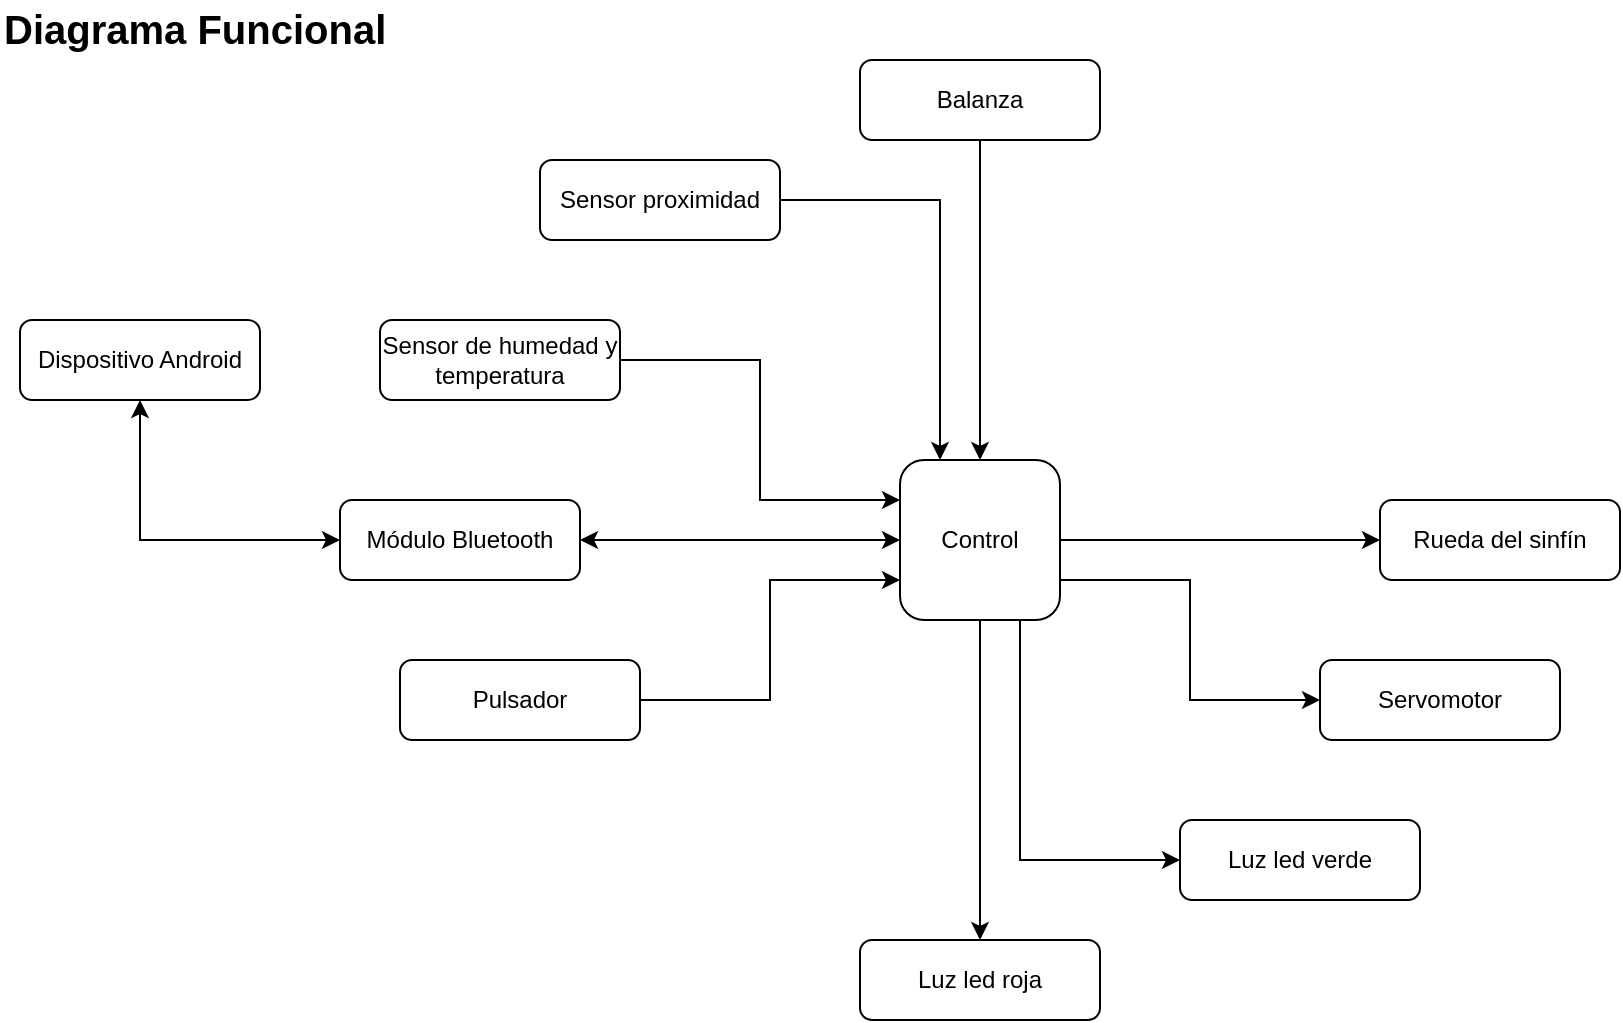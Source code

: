 <mxfile version="10.6.6" type="device"><diagram id="HATcN9iNYo2sIUN5zzX2" name="Página-1"><mxGraphModel dx="981" dy="569" grid="1" gridSize="10" guides="1" tooltips="1" connect="1" arrows="1" fold="1" page="1" pageScale="1" pageWidth="827" pageHeight="1169" math="0" shadow="0"><root><mxCell id="0"/><mxCell id="1" parent="0"/><mxCell id="ciuTdQTVXY5eTaxED4Si-16" style="edgeStyle=orthogonalEdgeStyle;rounded=0;orthogonalLoop=1;jettySize=auto;html=1;exitX=0.5;exitY=1;exitDx=0;exitDy=0;entryX=0.5;entryY=0;entryDx=0;entryDy=0;" parent="1" source="ciuTdQTVXY5eTaxED4Si-1" target="ciuTdQTVXY5eTaxED4Si-12" edge="1"><mxGeometry relative="1" as="geometry"/></mxCell><mxCell id="ciuTdQTVXY5eTaxED4Si-19" style="edgeStyle=orthogonalEdgeStyle;rounded=0;orthogonalLoop=1;jettySize=auto;html=1;exitX=0.75;exitY=1;exitDx=0;exitDy=0;entryX=0;entryY=0.5;entryDx=0;entryDy=0;" parent="1" source="ciuTdQTVXY5eTaxED4Si-1" target="ciuTdQTVXY5eTaxED4Si-17" edge="1"><mxGeometry relative="1" as="geometry"/></mxCell><mxCell id="ciuTdQTVXY5eTaxED4Si-21" style="edgeStyle=orthogonalEdgeStyle;rounded=0;orthogonalLoop=1;jettySize=auto;html=1;exitX=1;exitY=0.5;exitDx=0;exitDy=0;entryX=0;entryY=0.5;entryDx=0;entryDy=0;" parent="1" source="ciuTdQTVXY5eTaxED4Si-1" target="ciuTdQTVXY5eTaxED4Si-20" edge="1"><mxGeometry relative="1" as="geometry"/></mxCell><mxCell id="ciuTdQTVXY5eTaxED4Si-23" style="edgeStyle=orthogonalEdgeStyle;rounded=0;orthogonalLoop=1;jettySize=auto;html=1;exitX=1;exitY=0.75;exitDx=0;exitDy=0;entryX=0;entryY=0.5;entryDx=0;entryDy=0;" parent="1" source="ciuTdQTVXY5eTaxED4Si-1" target="ciuTdQTVXY5eTaxED4Si-22" edge="1"><mxGeometry relative="1" as="geometry"/></mxCell><mxCell id="ciuTdQTVXY5eTaxED4Si-1" value="Control" style="rounded=1;whiteSpace=wrap;html=1;" parent="1" vertex="1"><mxGeometry x="460" y="240" width="80" height="80" as="geometry"/></mxCell><mxCell id="ciuTdQTVXY5eTaxED4Si-5" style="edgeStyle=orthogonalEdgeStyle;rounded=0;orthogonalLoop=1;jettySize=auto;html=1;exitX=1;exitY=0.5;exitDx=0;exitDy=0;entryX=0;entryY=0.5;entryDx=0;entryDy=0;startArrow=classic;startFill=1;" parent="1" source="ciuTdQTVXY5eTaxED4Si-2" target="ciuTdQTVXY5eTaxED4Si-1" edge="1"><mxGeometry relative="1" as="geometry"/></mxCell><mxCell id="ciuTdQTVXY5eTaxED4Si-2" value="Módulo Bluetooth" style="rounded=1;whiteSpace=wrap;html=1;" parent="1" vertex="1"><mxGeometry x="180" y="260" width="120" height="40" as="geometry"/></mxCell><mxCell id="ciuTdQTVXY5eTaxED4Si-7" style="edgeStyle=orthogonalEdgeStyle;rounded=0;orthogonalLoop=1;jettySize=auto;html=1;exitX=0.5;exitY=1;exitDx=0;exitDy=0;entryX=0.5;entryY=0;entryDx=0;entryDy=0;" parent="1" source="ciuTdQTVXY5eTaxED4Si-6" target="ciuTdQTVXY5eTaxED4Si-1" edge="1"><mxGeometry relative="1" as="geometry"/></mxCell><mxCell id="ciuTdQTVXY5eTaxED4Si-6" value="Balanza" style="rounded=1;whiteSpace=wrap;html=1;" parent="1" vertex="1"><mxGeometry x="440" y="40" width="120" height="40" as="geometry"/></mxCell><mxCell id="ciuTdQTVXY5eTaxED4Si-29" style="edgeStyle=orthogonalEdgeStyle;rounded=0;orthogonalLoop=1;jettySize=auto;html=1;exitX=1;exitY=0.5;exitDx=0;exitDy=0;entryX=0.25;entryY=0;entryDx=0;entryDy=0;startArrow=none;startFill=0;" parent="1" source="ciuTdQTVXY5eTaxED4Si-8" target="ciuTdQTVXY5eTaxED4Si-1" edge="1"><mxGeometry relative="1" as="geometry"/></mxCell><mxCell id="ciuTdQTVXY5eTaxED4Si-8" value="Sensor proximidad" style="rounded=1;whiteSpace=wrap;html=1;" parent="1" vertex="1"><mxGeometry x="280" y="90" width="120" height="40" as="geometry"/></mxCell><mxCell id="ciuTdQTVXY5eTaxED4Si-27" style="edgeStyle=orthogonalEdgeStyle;rounded=0;orthogonalLoop=1;jettySize=auto;html=1;exitX=1;exitY=0.5;exitDx=0;exitDy=0;entryX=0;entryY=0.25;entryDx=0;entryDy=0;startArrow=none;startFill=0;" parent="1" source="ciuTdQTVXY5eTaxED4Si-10" target="ciuTdQTVXY5eTaxED4Si-1" edge="1"><mxGeometry relative="1" as="geometry"/></mxCell><mxCell id="ciuTdQTVXY5eTaxED4Si-10" value="Sensor de humedad y temperatura" style="rounded=1;whiteSpace=wrap;html=1;" parent="1" vertex="1"><mxGeometry x="200" y="170" width="120" height="40" as="geometry"/></mxCell><mxCell id="ciuTdQTVXY5eTaxED4Si-12" value="Luz led roja" style="rounded=1;whiteSpace=wrap;html=1;" parent="1" vertex="1"><mxGeometry x="440" y="480" width="120" height="40" as="geometry"/></mxCell><mxCell id="ciuTdQTVXY5eTaxED4Si-17" value="Luz led verde" style="rounded=1;whiteSpace=wrap;html=1;" parent="1" vertex="1"><mxGeometry x="600" y="420" width="120" height="40" as="geometry"/></mxCell><mxCell id="ciuTdQTVXY5eTaxED4Si-20" value="Rueda del sinfín" style="rounded=1;whiteSpace=wrap;html=1;" parent="1" vertex="1"><mxGeometry x="700" y="260" width="120" height="40" as="geometry"/></mxCell><mxCell id="ciuTdQTVXY5eTaxED4Si-22" value="Servomotor" style="rounded=1;whiteSpace=wrap;html=1;" parent="1" vertex="1"><mxGeometry x="670" y="340" width="120" height="40" as="geometry"/></mxCell><mxCell id="ciuTdQTVXY5eTaxED4Si-28" style="edgeStyle=orthogonalEdgeStyle;rounded=0;orthogonalLoop=1;jettySize=auto;html=1;exitX=1;exitY=0.5;exitDx=0;exitDy=0;entryX=0;entryY=0.75;entryDx=0;entryDy=0;startArrow=none;startFill=0;" parent="1" source="ciuTdQTVXY5eTaxED4Si-26" target="ciuTdQTVXY5eTaxED4Si-1" edge="1"><mxGeometry relative="1" as="geometry"/></mxCell><mxCell id="ciuTdQTVXY5eTaxED4Si-26" value="Pulsador" style="rounded=1;whiteSpace=wrap;html=1;" parent="1" vertex="1"><mxGeometry x="210" y="340" width="120" height="40" as="geometry"/></mxCell><mxCell id="ciuTdQTVXY5eTaxED4Si-30" value="Diagrama Funcional" style="text;html=1;resizable=0;points=[];autosize=1;align=left;verticalAlign=top;spacingTop=-4;fontSize=20;fontStyle=1" parent="1" vertex="1"><mxGeometry x="10" y="10" width="120" height="20" as="geometry"/></mxCell><mxCell id="Zzn2BgYCcbiLt0wXhRQB-7" style="edgeStyle=orthogonalEdgeStyle;rounded=0;orthogonalLoop=1;jettySize=auto;html=1;exitX=0.5;exitY=1;exitDx=0;exitDy=0;entryX=0;entryY=0.5;entryDx=0;entryDy=0;startArrow=classic;startFill=1;" edge="1" parent="1" source="Zzn2BgYCcbiLt0wXhRQB-3" target="ciuTdQTVXY5eTaxED4Si-2"><mxGeometry relative="1" as="geometry"/></mxCell><mxCell id="Zzn2BgYCcbiLt0wXhRQB-3" value="Dispositivo Android" style="rounded=1;whiteSpace=wrap;html=1;" vertex="1" parent="1"><mxGeometry x="20" y="170" width="120" height="40" as="geometry"/></mxCell></root></mxGraphModel></diagram></mxfile>